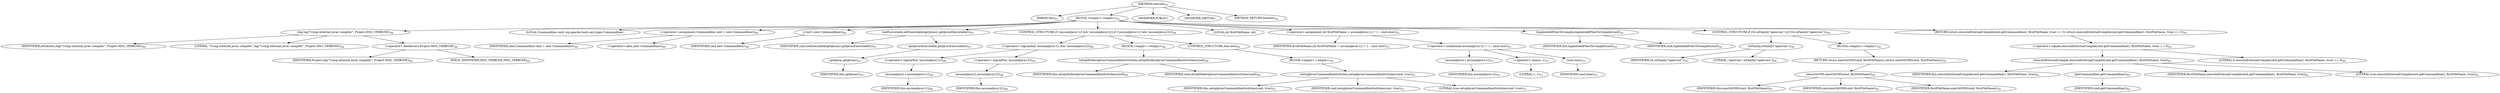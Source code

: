 digraph "execute" {  
"22" [label = <(METHOD,execute)<SUB>43</SUB>> ]
"6" [label = <(PARAM,this)<SUB>43</SUB>> ]
"23" [label = <(BLOCK,&lt;empty&gt;,&lt;empty&gt;)<SUB>43</SUB>> ]
"24" [label = <(log,log(&quot;Using external javac compiler&quot;, Project.MSG_VERBOSE))<SUB>44</SUB>> ]
"25" [label = <(IDENTIFIER,attributes,log(&quot;Using external javac compiler&quot;, Project.MSG_VERBOSE))<SUB>44</SUB>> ]
"26" [label = <(LITERAL,&quot;Using external javac compiler&quot;,log(&quot;Using external javac compiler&quot;, Project.MSG_VERBOSE))<SUB>44</SUB>> ]
"27" [label = <(&lt;operator&gt;.fieldAccess,Project.MSG_VERBOSE)<SUB>44</SUB>> ]
"28" [label = <(IDENTIFIER,Project,log(&quot;Using external javac compiler&quot;, Project.MSG_VERBOSE))<SUB>44</SUB>> ]
"29" [label = <(FIELD_IDENTIFIER,MSG_VERBOSE,MSG_VERBOSE)<SUB>44</SUB>> ]
"4" [label = <(LOCAL,Commandline cmd: org.apache.tools.ant.types.Commandline)> ]
"30" [label = <(&lt;operator&gt;.assignment,Commandline cmd = new Commandline())<SUB>46</SUB>> ]
"31" [label = <(IDENTIFIER,cmd,Commandline cmd = new Commandline())<SUB>46</SUB>> ]
"32" [label = <(&lt;operator&gt;.alloc,new Commandline())<SUB>46</SUB>> ]
"33" [label = <(&lt;init&gt;,new Commandline())<SUB>46</SUB>> ]
"3" [label = <(IDENTIFIER,cmd,new Commandline())<SUB>46</SUB>> ]
"34" [label = <(setExecutable,setExecutable(getJavac().getJavacExecutable()))<SUB>47</SUB>> ]
"35" [label = <(IDENTIFIER,cmd,setExecutable(getJavac().getJavacExecutable()))<SUB>47</SUB>> ]
"36" [label = <(getJavacExecutable,getJavacExecutable())<SUB>47</SUB>> ]
"37" [label = <(getJavac,getJavac())<SUB>47</SUB>> ]
"5" [label = <(IDENTIFIER,this,getJavac())<SUB>47</SUB>> ]
"38" [label = <(CONTROL_STRUCTURE,if (!assumeJava11() &amp;&amp; !assumeJava12()),if (!assumeJava11() &amp;&amp; !assumeJava12()))<SUB>48</SUB>> ]
"39" [label = <(&lt;operator&gt;.logicalAnd,!assumeJava11() &amp;&amp; !assumeJava12())<SUB>48</SUB>> ]
"40" [label = <(&lt;operator&gt;.logicalNot,!assumeJava11())<SUB>48</SUB>> ]
"41" [label = <(assumeJava11,assumeJava11())<SUB>48</SUB>> ]
"7" [label = <(IDENTIFIER,this,assumeJava11())<SUB>48</SUB>> ]
"42" [label = <(&lt;operator&gt;.logicalNot,!assumeJava12())<SUB>48</SUB>> ]
"43" [label = <(assumeJava12,assumeJava12())<SUB>48</SUB>> ]
"8" [label = <(IDENTIFIER,this,assumeJava12())<SUB>48</SUB>> ]
"44" [label = <(BLOCK,&lt;empty&gt;,&lt;empty&gt;)<SUB>48</SUB>> ]
"45" [label = <(setupModernJavacCommandlineSwitches,setupModernJavacCommandlineSwitches(cmd))<SUB>49</SUB>> ]
"9" [label = <(IDENTIFIER,this,setupModernJavacCommandlineSwitches(cmd))<SUB>49</SUB>> ]
"46" [label = <(IDENTIFIER,cmd,setupModernJavacCommandlineSwitches(cmd))<SUB>49</SUB>> ]
"47" [label = <(CONTROL_STRUCTURE,else,else)<SUB>50</SUB>> ]
"48" [label = <(BLOCK,&lt;empty&gt;,&lt;empty&gt;)<SUB>50</SUB>> ]
"49" [label = <(setupJavacCommandlineSwitches,setupJavacCommandlineSwitches(cmd, true))<SUB>51</SUB>> ]
"10" [label = <(IDENTIFIER,this,setupJavacCommandlineSwitches(cmd, true))<SUB>51</SUB>> ]
"50" [label = <(IDENTIFIER,cmd,setupJavacCommandlineSwitches(cmd, true))<SUB>51</SUB>> ]
"51" [label = <(LITERAL,true,setupJavacCommandlineSwitches(cmd, true))<SUB>51</SUB>> ]
"52" [label = <(LOCAL,int firstFileName: int)> ]
"53" [label = <(&lt;operator&gt;.assignment,int firstFileName = assumeJava11() ? -1 : cmd.size())<SUB>53</SUB>> ]
"54" [label = <(IDENTIFIER,firstFileName,int firstFileName = assumeJava11() ? -1 : cmd.size())<SUB>53</SUB>> ]
"55" [label = <(&lt;operator&gt;.conditional,assumeJava11() ? -1 : cmd.size())<SUB>53</SUB>> ]
"56" [label = <(assumeJava11,assumeJava11())<SUB>53</SUB>> ]
"11" [label = <(IDENTIFIER,this,assumeJava11())<SUB>53</SUB>> ]
"57" [label = <(&lt;operator&gt;.minus,-1)<SUB>53</SUB>> ]
"58" [label = <(LITERAL,1,-1)<SUB>53</SUB>> ]
"59" [label = <(size,size())<SUB>53</SUB>> ]
"60" [label = <(IDENTIFIER,cmd,size())<SUB>53</SUB>> ]
"61" [label = <(logAndAddFilesToCompile,logAndAddFilesToCompile(cmd))<SUB>54</SUB>> ]
"12" [label = <(IDENTIFIER,this,logAndAddFilesToCompile(cmd))<SUB>54</SUB>> ]
"62" [label = <(IDENTIFIER,cmd,logAndAddFilesToCompile(cmd))<SUB>54</SUB>> ]
"63" [label = <(CONTROL_STRUCTURE,if (Os.isFamily(&quot;openvms&quot;)),if (Os.isFamily(&quot;openvms&quot;)))<SUB>58</SUB>> ]
"64" [label = <(isFamily,isFamily(&quot;openvms&quot;))<SUB>58</SUB>> ]
"65" [label = <(IDENTIFIER,Os,isFamily(&quot;openvms&quot;))<SUB>58</SUB>> ]
"66" [label = <(LITERAL,&quot;openvms&quot;,isFamily(&quot;openvms&quot;))<SUB>58</SUB>> ]
"67" [label = <(BLOCK,&lt;empty&gt;,&lt;empty&gt;)<SUB>58</SUB>> ]
"68" [label = <(RETURN,return execOnVMS(cmd, firstFileName);,return execOnVMS(cmd, firstFileName);)<SUB>59</SUB>> ]
"69" [label = <(execOnVMS,execOnVMS(cmd, firstFileName))<SUB>59</SUB>> ]
"13" [label = <(IDENTIFIER,this,execOnVMS(cmd, firstFileName))<SUB>59</SUB>> ]
"70" [label = <(IDENTIFIER,cmd,execOnVMS(cmd, firstFileName))<SUB>59</SUB>> ]
"71" [label = <(IDENTIFIER,firstFileName,execOnVMS(cmd, firstFileName))<SUB>59</SUB>> ]
"72" [label = <(RETURN,return executeExternalCompile(cmd.getCommandline(), firstFileName, true) == 0;,return executeExternalCompile(cmd.getCommandline(), firstFileName, true) == 0;)<SUB>61</SUB>> ]
"73" [label = <(&lt;operator&gt;.equals,executeExternalCompile(cmd.getCommandline(), firstFileName, true) == 0)<SUB>62</SUB>> ]
"74" [label = <(executeExternalCompile,executeExternalCompile(cmd.getCommandline(), firstFileName, true))<SUB>62</SUB>> ]
"14" [label = <(IDENTIFIER,this,executeExternalCompile(cmd.getCommandline(), firstFileName, true))<SUB>62</SUB>> ]
"75" [label = <(getCommandline,getCommandline())<SUB>62</SUB>> ]
"76" [label = <(IDENTIFIER,cmd,getCommandline())<SUB>62</SUB>> ]
"77" [label = <(IDENTIFIER,firstFileName,executeExternalCompile(cmd.getCommandline(), firstFileName, true))<SUB>62</SUB>> ]
"78" [label = <(LITERAL,true,executeExternalCompile(cmd.getCommandline(), firstFileName, true))<SUB>63</SUB>> ]
"79" [label = <(LITERAL,0,executeExternalCompile(cmd.getCommandline(), firstFileName, true) == 0)<SUB>64</SUB>> ]
"80" [label = <(MODIFIER,PUBLIC)> ]
"81" [label = <(MODIFIER,VIRTUAL)> ]
"82" [label = <(METHOD_RETURN,boolean)<SUB>43</SUB>> ]
  "22" -> "6" 
  "22" -> "23" 
  "22" -> "80" 
  "22" -> "81" 
  "22" -> "82" 
  "23" -> "24" 
  "23" -> "4" 
  "23" -> "30" 
  "23" -> "33" 
  "23" -> "34" 
  "23" -> "38" 
  "23" -> "52" 
  "23" -> "53" 
  "23" -> "61" 
  "23" -> "63" 
  "23" -> "72" 
  "24" -> "25" 
  "24" -> "26" 
  "24" -> "27" 
  "27" -> "28" 
  "27" -> "29" 
  "30" -> "31" 
  "30" -> "32" 
  "33" -> "3" 
  "34" -> "35" 
  "34" -> "36" 
  "36" -> "37" 
  "37" -> "5" 
  "38" -> "39" 
  "38" -> "44" 
  "38" -> "47" 
  "39" -> "40" 
  "39" -> "42" 
  "40" -> "41" 
  "41" -> "7" 
  "42" -> "43" 
  "43" -> "8" 
  "44" -> "45" 
  "45" -> "9" 
  "45" -> "46" 
  "47" -> "48" 
  "48" -> "49" 
  "49" -> "10" 
  "49" -> "50" 
  "49" -> "51" 
  "53" -> "54" 
  "53" -> "55" 
  "55" -> "56" 
  "55" -> "57" 
  "55" -> "59" 
  "56" -> "11" 
  "57" -> "58" 
  "59" -> "60" 
  "61" -> "12" 
  "61" -> "62" 
  "63" -> "64" 
  "63" -> "67" 
  "64" -> "65" 
  "64" -> "66" 
  "67" -> "68" 
  "68" -> "69" 
  "69" -> "13" 
  "69" -> "70" 
  "69" -> "71" 
  "72" -> "73" 
  "73" -> "74" 
  "73" -> "79" 
  "74" -> "14" 
  "74" -> "75" 
  "74" -> "77" 
  "74" -> "78" 
  "75" -> "76" 
}
